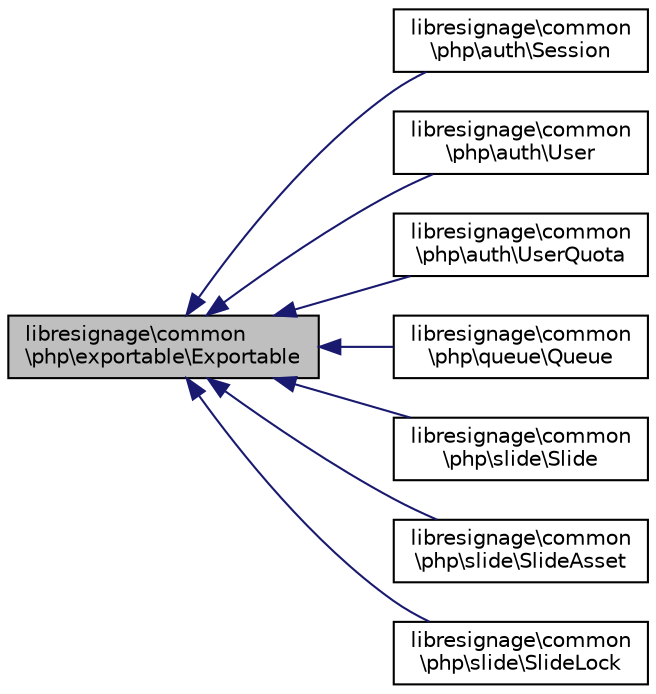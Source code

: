 digraph "libresignage\common\php\exportable\Exportable"
{
  edge [fontname="Helvetica",fontsize="10",labelfontname="Helvetica",labelfontsize="10"];
  node [fontname="Helvetica",fontsize="10",shape=record];
  rankdir="LR";
  Node0 [label="libresignage\\common\l\\php\\exportable\\Exportable",height=0.2,width=0.4,color="black", fillcolor="grey75", style="filled", fontcolor="black"];
  Node0 -> Node1 [dir="back",color="midnightblue",fontsize="10",style="solid"];
  Node1 [label="libresignage\\common\l\\php\\auth\\Session",height=0.2,width=0.4,color="black", fillcolor="white", style="filled",URL="$classlibresignage_1_1common_1_1php_1_1auth_1_1Session.html"];
  Node0 -> Node2 [dir="back",color="midnightblue",fontsize="10",style="solid"];
  Node2 [label="libresignage\\common\l\\php\\auth\\User",height=0.2,width=0.4,color="black", fillcolor="white", style="filled",URL="$classlibresignage_1_1common_1_1php_1_1auth_1_1User.html"];
  Node0 -> Node3 [dir="back",color="midnightblue",fontsize="10",style="solid"];
  Node3 [label="libresignage\\common\l\\php\\auth\\UserQuota",height=0.2,width=0.4,color="black", fillcolor="white", style="filled",URL="$classlibresignage_1_1common_1_1php_1_1auth_1_1UserQuota.html"];
  Node0 -> Node4 [dir="back",color="midnightblue",fontsize="10",style="solid"];
  Node4 [label="libresignage\\common\l\\php\\queue\\Queue",height=0.2,width=0.4,color="black", fillcolor="white", style="filled",URL="$classlibresignage_1_1common_1_1php_1_1queue_1_1Queue.html"];
  Node0 -> Node5 [dir="back",color="midnightblue",fontsize="10",style="solid"];
  Node5 [label="libresignage\\common\l\\php\\slide\\Slide",height=0.2,width=0.4,color="black", fillcolor="white", style="filled",URL="$classlibresignage_1_1common_1_1php_1_1slide_1_1Slide.html"];
  Node0 -> Node6 [dir="back",color="midnightblue",fontsize="10",style="solid"];
  Node6 [label="libresignage\\common\l\\php\\slide\\SlideAsset",height=0.2,width=0.4,color="black", fillcolor="white", style="filled",URL="$classlibresignage_1_1common_1_1php_1_1slide_1_1SlideAsset.html"];
  Node0 -> Node7 [dir="back",color="midnightblue",fontsize="10",style="solid"];
  Node7 [label="libresignage\\common\l\\php\\slide\\SlideLock",height=0.2,width=0.4,color="black", fillcolor="white", style="filled",URL="$classlibresignage_1_1common_1_1php_1_1slide_1_1SlideLock.html"];
}
